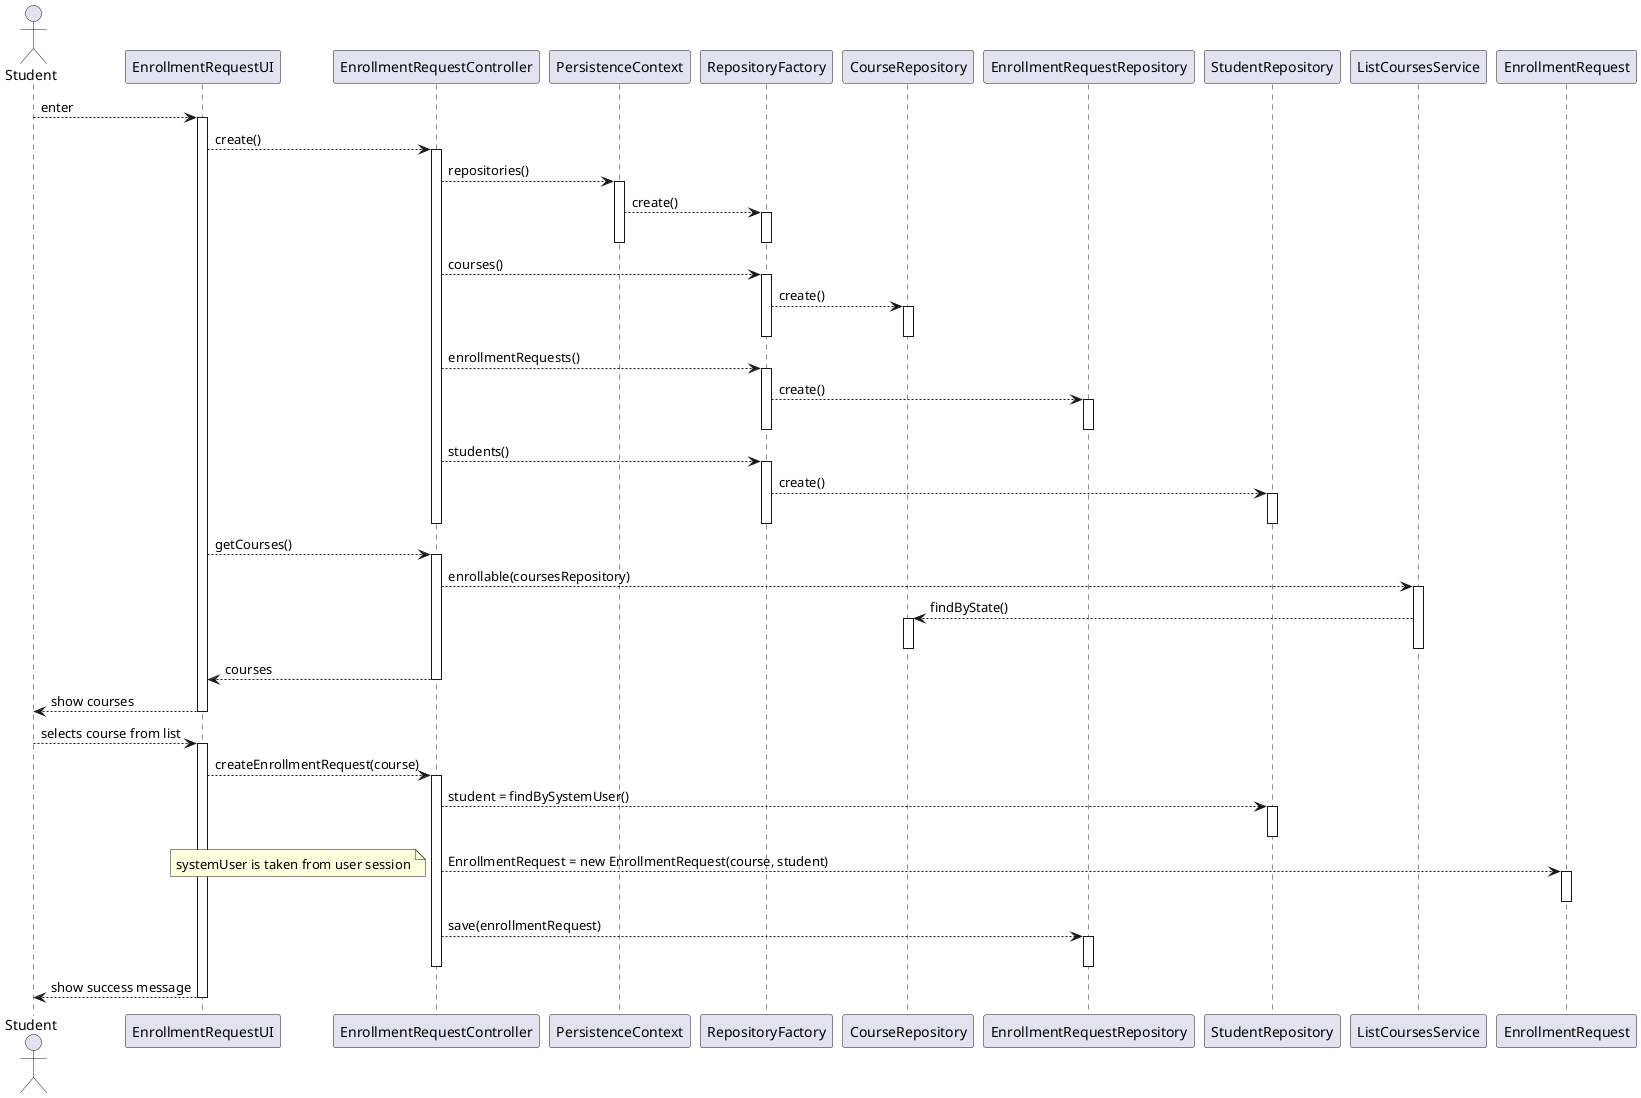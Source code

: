 @startuml

actor Student as user
participant EnrollmentRequestUI as ui
participant EnrollmentRequestController as ctrl

participant PersistenceContext as ctx
participant RepositoryFactory as rep_fac
participant CourseRepository as course_repo
participant EnrollmentRequestRepository as enrollment_request_repo
participant StudentRepository as student_repo

participant ListCoursesService as courses_svc

participant EnrollmentRequest as enrollment_request

user --> ui: enter

activate ui
    ui --> ctrl: create()
    activate ctrl
        ctrl --> ctx: repositories()
        activate ctx
            ctx --> rep_fac: create()
            activate rep_fac
            deactivate rep_fac
        deactivate ctx

        ctrl --> rep_fac: courses()
        activate rep_fac
            rep_fac --> course_repo: create()
            activate course_repo
            deactivate course_repo
        deactivate rep_fac

        ctrl --> rep_fac : enrollmentRequests()
        activate rep_fac
            rep_fac --> enrollment_request_repo: create()
            activate enrollment_request_repo
            deactivate enrollment_request_repo
        deactivate rep_fac

        ctrl --> rep_fac: students()
        activate rep_fac
            rep_fac --> student_repo: create()
            activate student_repo
            deactivate student_repo
        deactivate rep_fac
    deactivate ctrl

    ui --> ctrl: getCourses()
    activate ctrl
        ctrl --> courses_svc: enrollable(coursesRepository)
        activate courses_svc
            courses_svc --> course_repo: findByState()
            activate course_repo
            deactivate course_repo
        deactivate courses_svc

        ctrl --> ui: courses
    deactivate ctrl



    ui --> user: show courses
deactivate ui

user --> ui: selects course from list
activate ui
    ui --> ctrl: createEnrollmentRequest(course)
    activate ctrl
        ctrl --> student_repo: student = findBySystemUser()
        activate student_repo
        deactivate student_repo

        ctrl ---> enrollment_request: EnrollmentRequest = new EnrollmentRequest(course, student)
        note bottom: systemUser is taken from user session
        activate enrollment_request
        deactivate enrollment_request

        ctrl --> enrollment_request_repo: save(enrollmentRequest)
        activate enrollment_request_repo
        deactivate enrollment_request_repo
    deactivate ctrl

    ui --> user: show success message
deactivate ui
@enduml